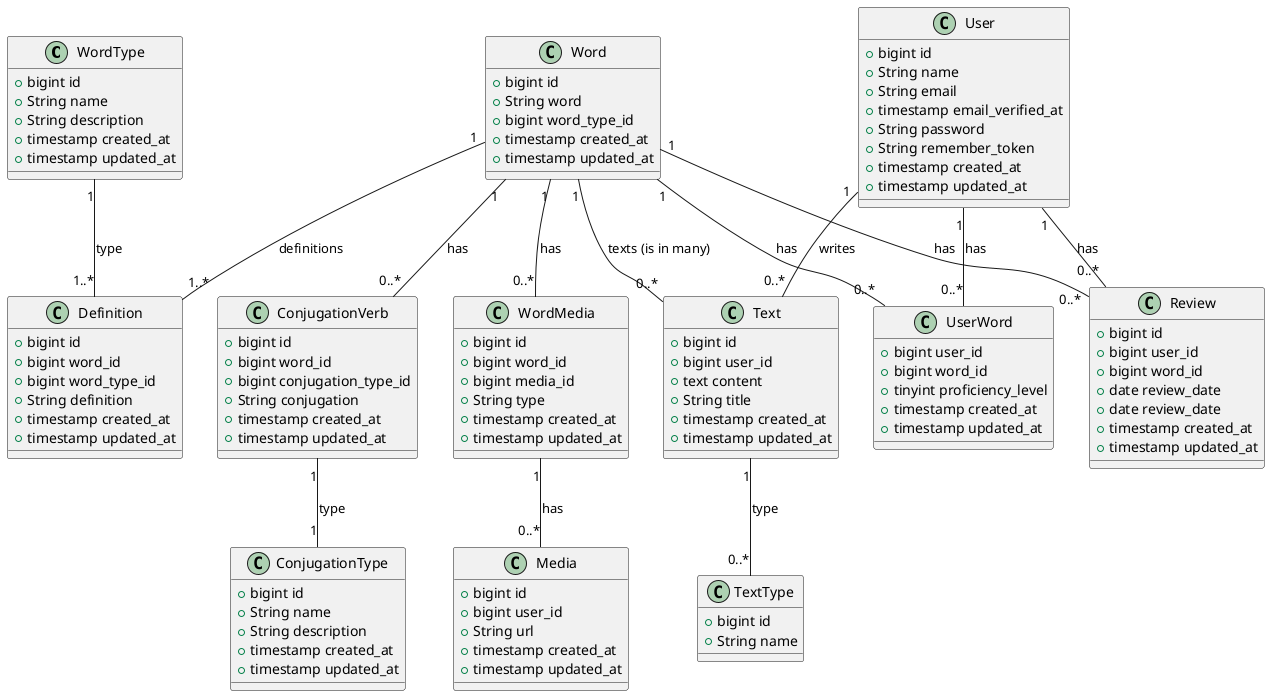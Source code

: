 @startuml Entities

class WordType {
    +bigint id
    +String name
    +String description
    +timestamp created_at
    +timestamp updated_at
}

class User {
    +bigint id
    +String name
    +String email
    +timestamp email_verified_at
    +String password
    +String remember_token
    +timestamp created_at
    +timestamp updated_at
}

class UserWord {
    +bigint user_id
    +bigint word_id
    +tinyint proficiency_level
    +timestamp created_at
    +timestamp updated_at
}

class Word {
    +bigint id
    +String word
    +bigint word_type_id
    +timestamp created_at
    +timestamp updated_at
}

class Definition {
    +bigint id
    +bigint word_id
    +bigint word_type_id
    +String definition
    +timestamp created_at
    +timestamp updated_at
}

class Review {
    +bigint id
    +bigint user_id
    +bigint word_id
    +date review_date
    +date review_date
    +timestamp created_at
    +timestamp updated_at
}

class Text {
    +bigint id
    +bigint user_id
    +text content
    +String title
    +timestamp created_at
    +timestamp updated_at
}

class  TextType {
    +bigint id
    +String name
}

class ConjugationVerb {
    +bigint id
    +bigint word_id
    +bigint conjugation_type_id
    +String conjugation
    +timestamp created_at
    +timestamp updated_at
}

class ConjugationType {
    +bigint id
    +String name
    +String description
    +timestamp created_at
    +timestamp updated_at
}

class Media {
    +bigint id
    +bigint user_id
    +String url
    +timestamp created_at
    +timestamp updated_at
}

class WordMedia {
    +bigint id
    +bigint word_id
    +bigint media_id
    +String type
    +timestamp created_at
    +timestamp updated_at
}

Word "1" -- "0..*" Review : has
Word "1" -- "0..*" Text : texts (is in many)
User "1" -- "0..*" Text : writes
Text "1" -- "0..*" TextType : type
User "1" -- "0..*" UserWord : has
Word "1" -- "0..*" UserWord : has
Word "1" -- "0..*" ConjugationVerb : has
ConjugationVerb "1" -- "1" ConjugationType : type
User "1" -- "0..*" Review : has
Word "1" -- "1..*" Definition : definitions
WordType "1" -- "1..*" Definition : type
WordMedia "1" -- "0..*" Media : has
Word "1" -- "0..*" WordMedia : has

@enduml
